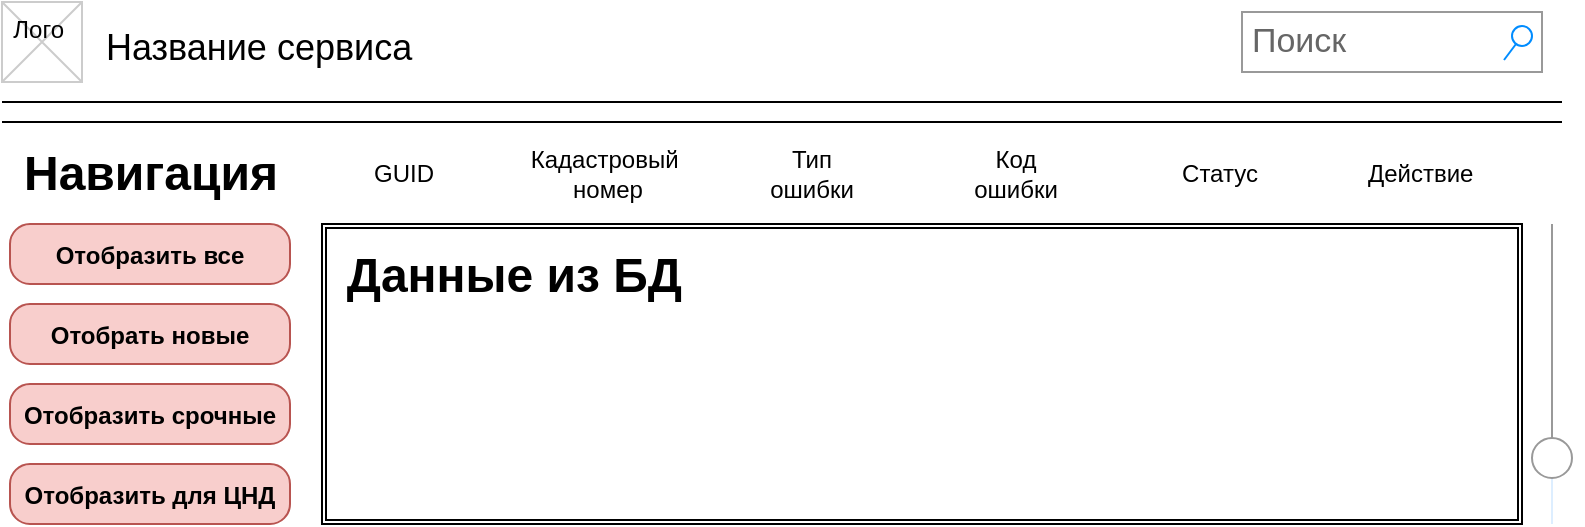 <mxfile version="13.10.2" type="github">
  <diagram name="Page-1" id="f1b7ffb7-ca1e-a977-7cf5-a751b3c06c05">
    <mxGraphModel dx="1138" dy="511" grid="0" gridSize="10" guides="1" tooltips="1" connect="1" arrows="1" fold="1" page="1" pageScale="1" pageWidth="827" pageHeight="369" background="#ffffff" math="0" shadow="0">
      <root>
        <mxCell id="0" />
        <mxCell id="1" parent="0" />
        <mxCell id="2" value="Название сервиса" style="text;spacingTop=-5;fontSize=18;fontStyle=0" parent="1" vertex="1">
          <mxGeometry x="70" y="25" width="230" height="20" as="geometry" />
        </mxCell>
        <mxCell id="3" value="" style="line;strokeWidth=1" parent="1" vertex="1">
          <mxGeometry x="20" y="60" width="780" height="10" as="geometry" />
        </mxCell>
        <mxCell id="4" value="" style="line;strokeWidth=1" parent="1" vertex="1">
          <mxGeometry x="20" y="70" width="780" height="10" as="geometry" />
        </mxCell>
        <mxCell id="20" value="" style="verticalLabelPosition=bottom;verticalAlign=top;strokeWidth=1;shape=mxgraph.mockup.graphics.iconGrid;strokeColor=#CCCCCC;gridSize=1,1;" parent="1" vertex="1">
          <mxGeometry x="20" y="15" width="40" height="40" as="geometry" />
        </mxCell>
        <mxCell id="21" value="Лого &#xa;" style="text;spacingTop=-5;align=center" parent="1" vertex="1">
          <mxGeometry x="20" y="20" width="40" height="40" as="geometry" />
        </mxCell>
        <mxCell id="vpFmIv7zHq3OeJ-SZx5n-62" value="&lt;font style=&quot;font-size: 12px&quot;&gt;Отобразить все&lt;/font&gt;" style="strokeWidth=1;shadow=0;dashed=0;align=center;html=1;shape=mxgraph.mockup.buttons.button;strokeColor=#b85450;mainText=;buttonStyle=round;fontSize=17;fontStyle=1;fillColor=#f8cecc;whiteSpace=wrap;flipH=1;" parent="1" vertex="1">
          <mxGeometry x="24" y="126" width="140" height="30" as="geometry" />
        </mxCell>
        <mxCell id="vpFmIv7zHq3OeJ-SZx5n-87" value="&lt;span style=&quot;font-size: 12px&quot;&gt;Отобрать&amp;nbsp;новые&lt;/span&gt;" style="strokeWidth=1;shadow=0;dashed=0;align=center;html=1;shape=mxgraph.mockup.buttons.button;strokeColor=#b85450;mainText=;buttonStyle=round;fontSize=17;fontStyle=1;fillColor=#f8cecc;whiteSpace=wrap;flipH=1;" parent="1" vertex="1">
          <mxGeometry x="24" y="166" width="140" height="30" as="geometry" />
        </mxCell>
        <mxCell id="vpFmIv7zHq3OeJ-SZx5n-88" value="&lt;span style=&quot;font-size: 12px&quot;&gt;Отобразить срочные&lt;/span&gt;" style="strokeWidth=1;shadow=0;dashed=0;align=center;html=1;shape=mxgraph.mockup.buttons.button;strokeColor=#b85450;mainText=;buttonStyle=round;fontSize=17;fontStyle=1;fillColor=#f8cecc;whiteSpace=wrap;flipH=1;" parent="1" vertex="1">
          <mxGeometry x="24" y="206" width="140" height="30" as="geometry" />
        </mxCell>
        <mxCell id="vpFmIv7zHq3OeJ-SZx5n-89" value="&lt;span style=&quot;font-size: 12px&quot;&gt;Отобразить&amp;nbsp;для ЦНД&lt;/span&gt;" style="strokeWidth=1;shadow=0;dashed=0;align=center;html=1;shape=mxgraph.mockup.buttons.button;strokeColor=#b85450;mainText=;buttonStyle=round;fontSize=17;fontStyle=1;fillColor=#f8cecc;whiteSpace=wrap;flipH=1;" parent="1" vertex="1">
          <mxGeometry x="24" y="246" width="140" height="30" as="geometry" />
        </mxCell>
        <mxCell id="vpFmIv7zHq3OeJ-SZx5n-98" value="" style="verticalLabelPosition=bottom;shadow=0;dashed=0;align=center;html=1;verticalAlign=top;strokeWidth=1;shape=mxgraph.mockup.forms.horSlider;strokeColor=#999999;sliderStyle=basic;sliderPos=20;handleStyle=circle;fillColor2=#ddeeff;direction=north;" parent="1" vertex="1">
          <mxGeometry x="780" y="126" width="30" height="150" as="geometry" />
        </mxCell>
        <mxCell id="vpFmIv7zHq3OeJ-SZx5n-141" value="" style="shape=ext;double=1;rounded=0;whiteSpace=wrap;html=1;" parent="1" vertex="1">
          <mxGeometry x="180" y="126" width="600" height="150" as="geometry" />
        </mxCell>
        <mxCell id="vpFmIv7zHq3OeJ-SZx5n-154" value="Поиск" style="strokeWidth=1;shadow=0;dashed=0;align=center;html=1;shape=mxgraph.mockup.forms.searchBox;strokeColor=#999999;mainText=;strokeColor2=#008cff;fontColor=#666666;fontSize=17;align=left;spacingLeft=3;" parent="1" vertex="1">
          <mxGeometry x="640" y="20" width="150" height="30" as="geometry" />
        </mxCell>
        <mxCell id="vpFmIv7zHq3OeJ-SZx5n-160" value="Навигация" style="text;strokeColor=none;fillColor=none;html=1;fontSize=24;fontStyle=1;verticalAlign=middle;align=center;" parent="1" vertex="1">
          <mxGeometry x="44" y="87" width="100" height="27" as="geometry" />
        </mxCell>
        <mxCell id="vpFmIv7zHq3OeJ-SZx5n-172" value="" style="group" parent="1" vertex="1" connectable="0">
          <mxGeometry x="191" y="97" width="570" height="20" as="geometry" />
        </mxCell>
        <mxCell id="vpFmIv7zHq3OeJ-SZx5n-162" value="GUID" style="text;html=1;strokeColor=none;fillColor=none;align=center;verticalAlign=middle;whiteSpace=wrap;rounded=0;" parent="vpFmIv7zHq3OeJ-SZx5n-172" vertex="1">
          <mxGeometry y="-6" width="60" height="20" as="geometry" />
        </mxCell>
        <mxCell id="vpFmIv7zHq3OeJ-SZx5n-163" value="Кадастровый&amp;nbsp;&lt;br&gt;номер" style="text;html=1;strokeColor=none;fillColor=none;align=center;verticalAlign=middle;whiteSpace=wrap;rounded=0;" parent="vpFmIv7zHq3OeJ-SZx5n-172" vertex="1">
          <mxGeometry x="102" y="-6" width="60" height="20" as="geometry" />
        </mxCell>
        <mxCell id="vpFmIv7zHq3OeJ-SZx5n-164" value="Тип ошибки" style="text;html=1;strokeColor=none;fillColor=none;align=center;verticalAlign=middle;whiteSpace=wrap;rounded=0;" parent="vpFmIv7zHq3OeJ-SZx5n-172" vertex="1">
          <mxGeometry x="204" y="-6" width="60" height="20" as="geometry" />
        </mxCell>
        <mxCell id="vpFmIv7zHq3OeJ-SZx5n-165" value="Код ошибки" style="text;html=1;strokeColor=none;fillColor=none;align=center;verticalAlign=middle;whiteSpace=wrap;rounded=0;" parent="vpFmIv7zHq3OeJ-SZx5n-172" vertex="1">
          <mxGeometry x="306" y="-6" width="60" height="20" as="geometry" />
        </mxCell>
        <mxCell id="vpFmIv7zHq3OeJ-SZx5n-166" value="Статус" style="text;html=1;strokeColor=none;fillColor=none;align=center;verticalAlign=middle;whiteSpace=wrap;rounded=0;" parent="vpFmIv7zHq3OeJ-SZx5n-172" vertex="1">
          <mxGeometry x="408" y="-6" width="60" height="20" as="geometry" />
        </mxCell>
        <mxCell id="vpFmIv7zHq3OeJ-SZx5n-167" value="Действие&amp;nbsp;" style="text;html=1;strokeColor=none;fillColor=none;align=center;verticalAlign=middle;whiteSpace=wrap;rounded=0;" parent="vpFmIv7zHq3OeJ-SZx5n-172" vertex="1">
          <mxGeometry x="510" y="-6" width="60" height="20" as="geometry" />
        </mxCell>
        <mxCell id="vpFmIv7zHq3OeJ-SZx5n-170" style="edgeStyle=orthogonalEdgeStyle;rounded=0;orthogonalLoop=1;jettySize=auto;html=1;exitX=0.5;exitY=1;exitDx=0;exitDy=0;" parent="vpFmIv7zHq3OeJ-SZx5n-172" source="vpFmIv7zHq3OeJ-SZx5n-163" target="vpFmIv7zHq3OeJ-SZx5n-163" edge="1">
          <mxGeometry relative="1" as="geometry" />
        </mxCell>
        <mxCell id="vpFmIv7zHq3OeJ-SZx5n-173" value="Данные из БД&amp;nbsp;" style="text;strokeColor=none;fillColor=none;html=1;fontSize=24;fontStyle=1;verticalAlign=middle;align=center;" parent="1" vertex="1">
          <mxGeometry x="251" y="140" width="56" height="23" as="geometry" />
        </mxCell>
      </root>
    </mxGraphModel>
  </diagram>
</mxfile>
